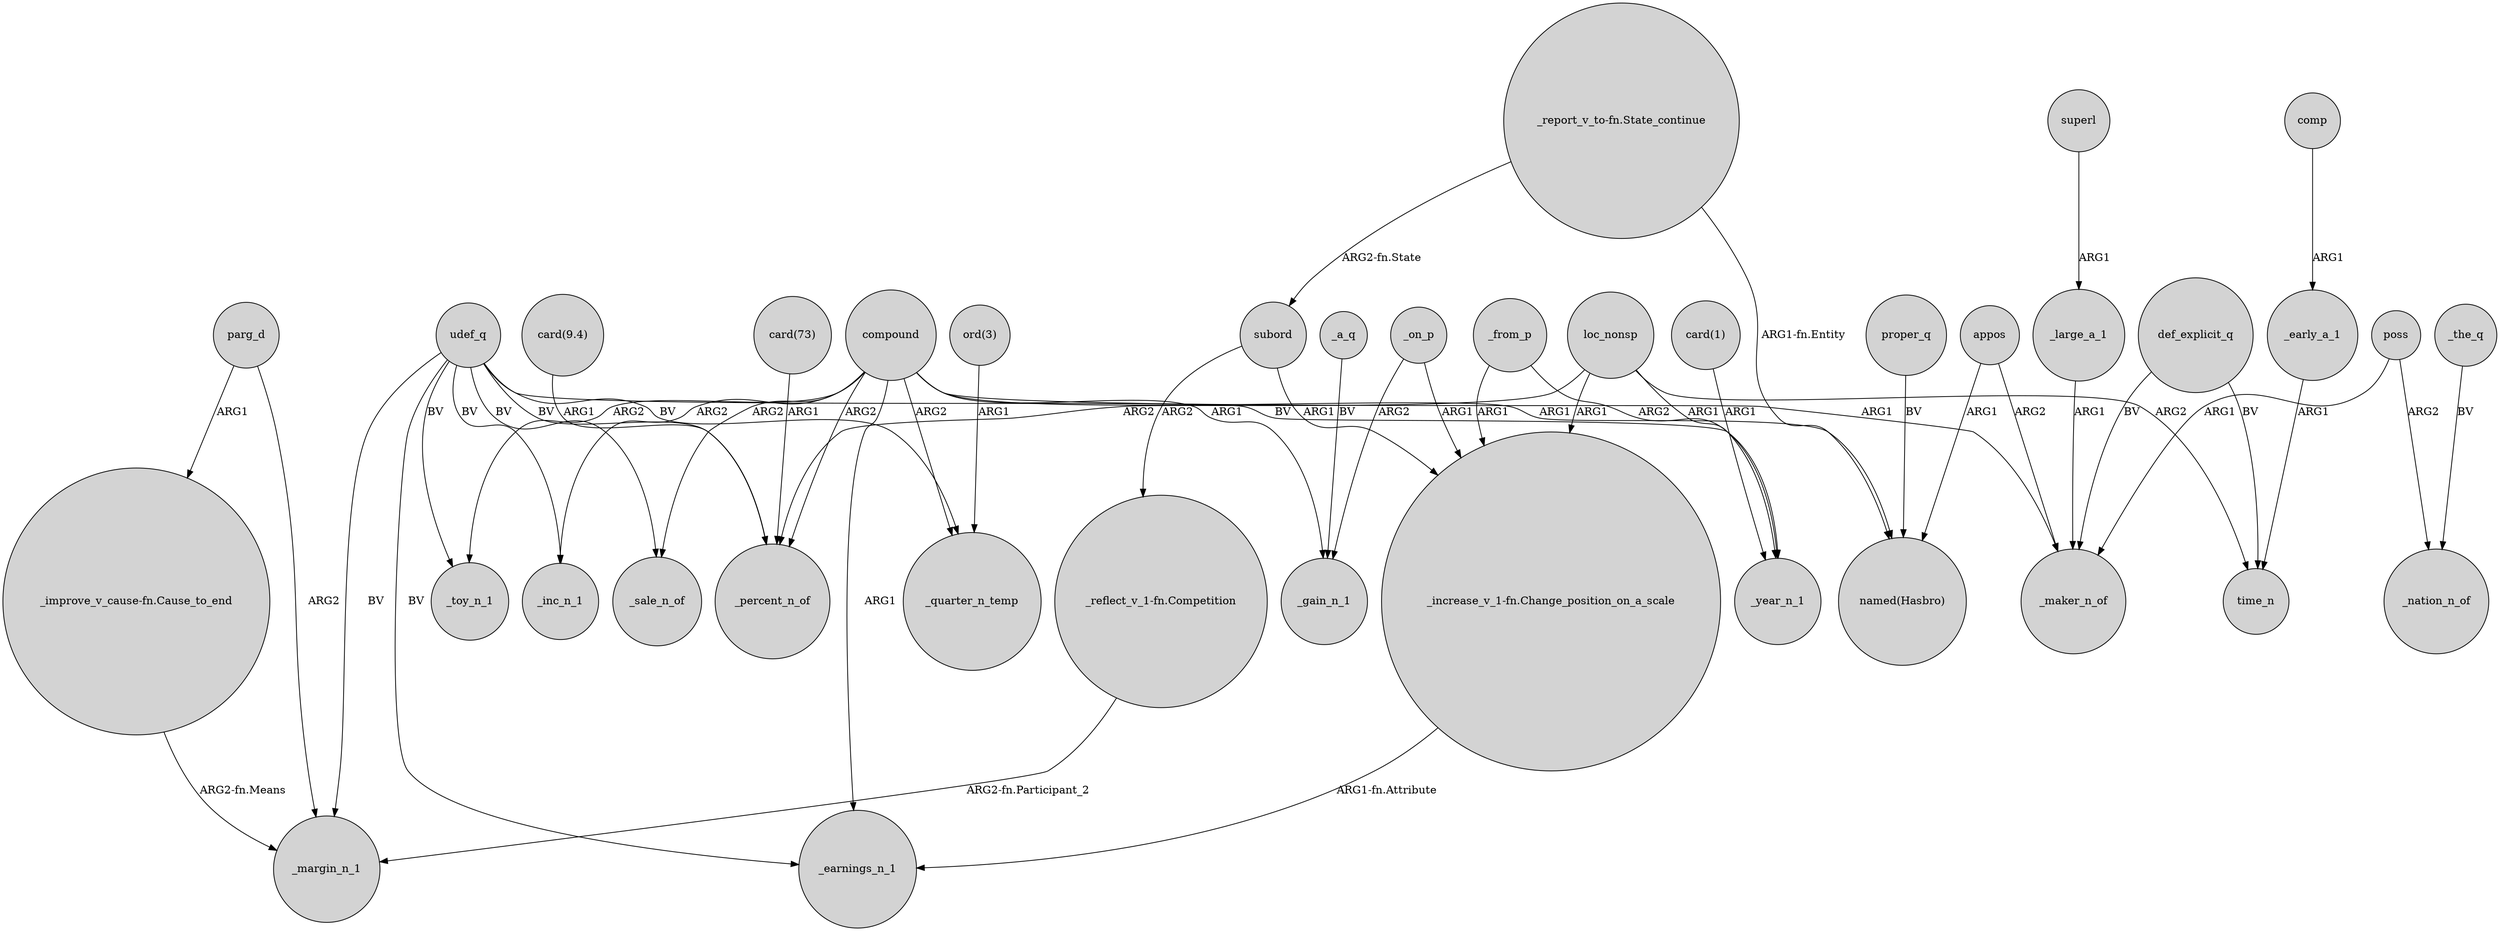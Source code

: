 digraph {
	node [shape=circle style=filled]
	_early_a_1 -> time_n [label=ARG1]
	_on_p -> _gain_n_1 [label=ARG2]
	appos -> "named(Hasbro)" [label=ARG1]
	parg_d -> _margin_n_1 [label=ARG2]
	"ord(3)" -> _quarter_n_temp [label=ARG1]
	_on_p -> "_increase_v_1-fn.Change_position_on_a_scale" [label=ARG1]
	"_improve_v_cause-fn.Cause_to_end" -> _margin_n_1 [label="ARG2-fn.Means"]
	"card(1)" -> _year_n_1 [label=ARG1]
	loc_nonsp -> _year_n_1 [label=ARG1]
	"_report_v_to-fn.State_continue" -> subord [label="ARG2-fn.State"]
	_the_q -> _nation_n_of [label=BV]
	"card(73)" -> _percent_n_of [label=ARG1]
	loc_nonsp -> _percent_n_of [label=ARG2]
	udef_q -> _margin_n_1 [label=BV]
	compound -> _toy_n_1 [label=ARG2]
	_large_a_1 -> _maker_n_of [label=ARG1]
	comp -> _early_a_1 [label=ARG1]
	udef_q -> _sale_n_of [label=BV]
	compound -> "named(Hasbro)" [label=ARG1]
	"_increase_v_1-fn.Change_position_on_a_scale" -> _earnings_n_1 [label="ARG1-fn.Attribute"]
	parg_d -> "_improve_v_cause-fn.Cause_to_end" [label=ARG1]
	udef_q -> _inc_n_1 [label=BV]
	udef_q -> _toy_n_1 [label=BV]
	"_report_v_to-fn.State_continue" -> "named(Hasbro)" [label="ARG1-fn.Entity"]
	compound -> _inc_n_1 [label=ARG2]
	compound -> _quarter_n_temp [label=ARG2]
	udef_q -> _earnings_n_1 [label=BV]
	udef_q -> _percent_n_of [label=BV]
	appos -> _maker_n_of [label=ARG2]
	compound -> _percent_n_of [label=ARG2]
	"_reflect_v_1-fn.Competition" -> _margin_n_1 [label="ARG2-fn.Participant_2"]
	poss -> _nation_n_of [label=ARG2]
	_from_p -> "_increase_v_1-fn.Change_position_on_a_scale" [label=ARG1]
	_a_q -> _gain_n_1 [label=BV]
	_from_p -> _year_n_1 [label=ARG2]
	subord -> "_increase_v_1-fn.Change_position_on_a_scale" [label=ARG1]
	proper_q -> "named(Hasbro)" [label=BV]
	udef_q -> _quarter_n_temp [label=BV]
	compound -> _maker_n_of [label=ARG1]
	def_explicit_q -> time_n [label=BV]
	def_explicit_q -> _maker_n_of [label=BV]
	"card(9.4)" -> _percent_n_of [label=ARG1]
	loc_nonsp -> time_n [label=ARG2]
	compound -> _gain_n_1 [label=ARG1]
	compound -> _earnings_n_1 [label=ARG1]
	udef_q -> _year_n_1 [label=BV]
	poss -> _maker_n_of [label=ARG1]
	subord -> "_reflect_v_1-fn.Competition" [label=ARG2]
	loc_nonsp -> "_increase_v_1-fn.Change_position_on_a_scale" [label=ARG1]
	superl -> _large_a_1 [label=ARG1]
	compound -> _sale_n_of [label=ARG2]
}
